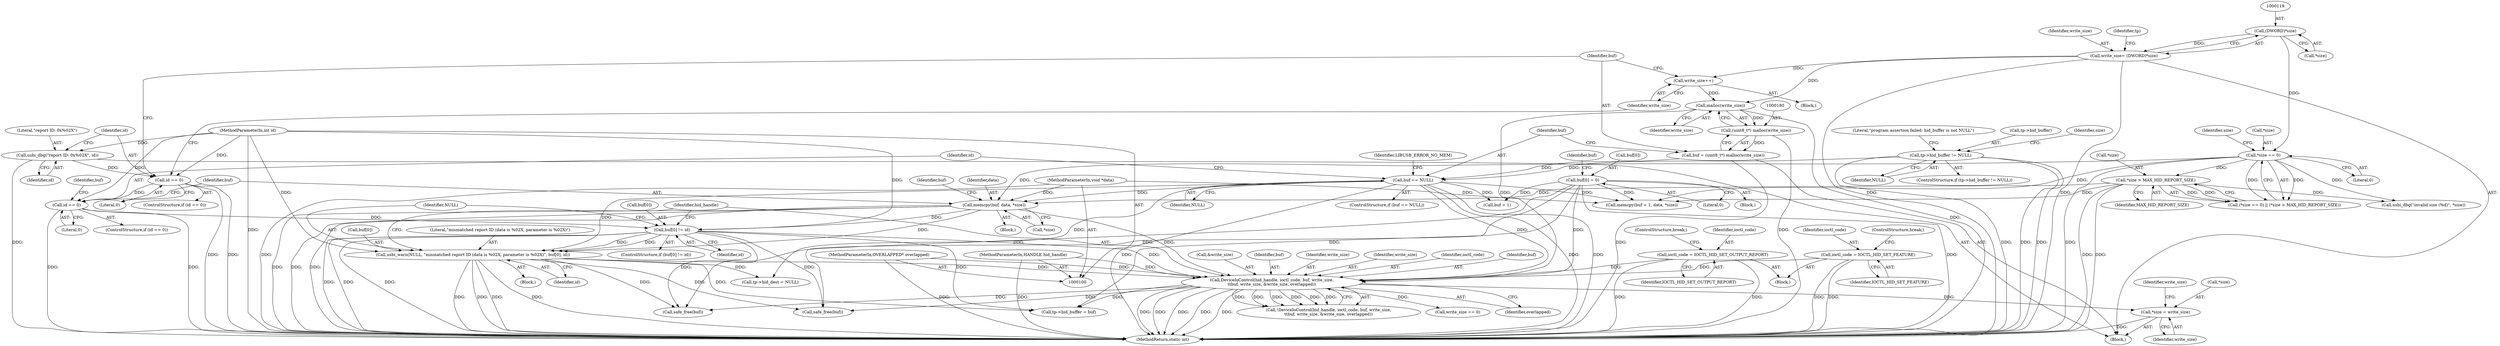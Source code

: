 digraph "1_Chrome_ac149a8d4371c0e01e0934fdd57b09e86f96b5b9_7@API" {
"1000266" [label="(Call,*size = write_size)"];
"1000230" [label="(Call,DeviceIoControl(hid_handle, ioctl_code, buf, write_size,\n\t\tbuf, write_size, &write_size, overlapped))"];
"1000102" [label="(MethodParameterIn,HANDLE hid_handle)"];
"1000157" [label="(Call,ioctl_code = IOCTL_HID_SET_FEATURE)"];
"1000152" [label="(Call,ioctl_code = IOCTL_HID_SET_OUTPUT_REPORT)"];
"1000209" [label="(Call,memcpy(buf, data, *size))"];
"1000184" [label="(Call,buf == NULL)"];
"1000177" [label="(Call,buf = (uint8_t*) malloc(write_size))"];
"1000179" [label="(Call,(uint8_t*) malloc(write_size))"];
"1000181" [label="(Call,malloc(write_size))"];
"1000116" [label="(Call,write_size= (DWORD)*size)"];
"1000118" [label="(Call,(DWORD)*size)"];
"1000175" [label="(Call,write_size++)"];
"1000123" [label="(Call,tp->hid_buffer != NULL)"];
"1000104" [label="(MethodParameterIn,void *data)"];
"1000133" [label="(Call,*size == 0)"];
"1000137" [label="(Call,*size > MAX_HID_REPORT_SIZE)"];
"1000215" [label="(Call,buf[0] != id)"];
"1000191" [label="(Call,id == 0)"];
"1000171" [label="(Call,id == 0)"];
"1000167" [label="(Call,usbi_dbg(\"report ID: 0x%02X\", id))"];
"1000103" [label="(MethodParameterIn,int id)"];
"1000195" [label="(Call,buf[0] = 0)"];
"1000221" [label="(Call,usbi_warn(NULL, \"mismatched report ID (data is %02X, parameter is %02X)\", buf[0], id))"];
"1000107" [label="(MethodParameterIn,OVERLAPPED* overlapped)"];
"1000177" [label="(Call,buf = (uint8_t*) malloc(write_size))"];
"1000215" [label="(Call,buf[0] != id)"];
"1000230" [label="(Call,DeviceIoControl(hid_handle, ioctl_code, buf, write_size,\n\t\tbuf, write_size, &write_size, overlapped))"];
"1000222" [label="(Identifier,NULL)"];
"1000153" [label="(Identifier,ioctl_code)"];
"1000235" [label="(Identifier,buf)"];
"1000236" [label="(Identifier,write_size)"];
"1000116" [label="(Call,write_size= (DWORD)*size)"];
"1000216" [label="(Call,buf[0])"];
"1000171" [label="(Call,id == 0)"];
"1000154" [label="(Identifier,IOCTL_HID_SET_OUTPUT_REPORT)"];
"1000234" [label="(Identifier,write_size)"];
"1000217" [label="(Identifier,buf)"];
"1000172" [label="(Identifier,id)"];
"1000250" [label="(Call,safe_free(buf))"];
"1000232" [label="(Identifier,ioctl_code)"];
"1000193" [label="(Literal,0)"];
"1000281" [label="(MethodReturn,static int)"];
"1000277" [label="(Call,safe_free(buf))"];
"1000219" [label="(Identifier,id)"];
"1000266" [label="(Call,*size = write_size)"];
"1000269" [label="(Identifier,write_size)"];
"1000184" [label="(Call,buf == NULL)"];
"1000142" [label="(Call,usbi_dbg(\"invalid size (%d)\", *size))"];
"1000104" [label="(MethodParameterIn,void *data)"];
"1000118" [label="(Call,(DWORD)*size)"];
"1000199" [label="(Literal,0)"];
"1000135" [label="(Identifier,size)"];
"1000109" [label="(Block,)"];
"1000233" [label="(Identifier,buf)"];
"1000272" [label="(Identifier,write_size)"];
"1000229" [label="(Call,!DeviceIoControl(hid_handle, ioctl_code, buf, write_size,\n\t\tbuf, write_size, &write_size, overlapped))"];
"1000208" [label="(Block,)"];
"1000183" [label="(ControlStructure,if (buf == NULL))"];
"1000271" [label="(Call,write_size == 0)"];
"1000192" [label="(Identifier,id)"];
"1000139" [label="(Identifier,size)"];
"1000173" [label="(Literal,0)"];
"1000102" [label="(MethodParameterIn,HANDLE hid_handle)"];
"1000158" [label="(Identifier,ioctl_code)"];
"1000231" [label="(Identifier,hid_handle)"];
"1000182" [label="(Identifier,write_size)"];
"1000214" [label="(ControlStructure,if (buf[0] != id))"];
"1000130" [label="(Literal,\"program assertion failed: hid_buffer is not NULL\")"];
"1000194" [label="(Block,)"];
"1000211" [label="(Identifier,data)"];
"1000175" [label="(Call,write_size++)"];
"1000174" [label="(Block,)"];
"1000152" [label="(Call,ioctl_code = IOCTL_HID_SET_OUTPUT_REPORT)"];
"1000196" [label="(Call,buf[0])"];
"1000202" [label="(Identifier,buf)"];
"1000185" [label="(Identifier,buf)"];
"1000221" [label="(Call,usbi_warn(NULL, \"mismatched report ID (data is %02X, parameter is %02X)\", buf[0], id))"];
"1000168" [label="(Literal,\"report ID: 0x%02X\")"];
"1000220" [label="(Block,)"];
"1000259" [label="(Call,tp->hid_dest = NULL)"];
"1000159" [label="(Identifier,IOCTL_HID_SET_FEATURE)"];
"1000189" [label="(Identifier,LIBUSB_ERROR_NO_MEM)"];
"1000267" [label="(Call,*size)"];
"1000254" [label="(Call,tp->hid_buffer = buf)"];
"1000237" [label="(Call,&write_size)"];
"1000150" [label="(Block,)"];
"1000190" [label="(ControlStructure,if (id == 0))"];
"1000191" [label="(Call,id == 0)"];
"1000169" [label="(Identifier,id)"];
"1000210" [label="(Identifier,buf)"];
"1000120" [label="(Call,*size)"];
"1000160" [label="(ControlStructure,break;)"];
"1000157" [label="(Call,ioctl_code = IOCTL_HID_SET_FEATURE)"];
"1000224" [label="(Call,buf[0])"];
"1000239" [label="(Identifier,overlapped)"];
"1000195" [label="(Call,buf[0] = 0)"];
"1000107" [label="(MethodParameterIn,OVERLAPPED* overlapped)"];
"1000181" [label="(Call,malloc(write_size))"];
"1000138" [label="(Call,*size)"];
"1000227" [label="(Identifier,id)"];
"1000167" [label="(Call,usbi_dbg(\"report ID: 0x%02X\", id))"];
"1000178" [label="(Identifier,buf)"];
"1000155" [label="(ControlStructure,break;)"];
"1000209" [label="(Call,memcpy(buf, data, *size))"];
"1000133" [label="(Call,*size == 0)"];
"1000186" [label="(Identifier,NULL)"];
"1000132" [label="(Call,(*size == 0) || (*size > MAX_HID_REPORT_SIZE))"];
"1000176" [label="(Identifier,write_size)"];
"1000117" [label="(Identifier,write_size)"];
"1000140" [label="(Identifier,MAX_HID_REPORT_SIZE)"];
"1000137" [label="(Call,*size > MAX_HID_REPORT_SIZE)"];
"1000212" [label="(Call,*size)"];
"1000127" [label="(Identifier,NULL)"];
"1000103" [label="(MethodParameterIn,int id)"];
"1000179" [label="(Call,(uint8_t*) malloc(write_size))"];
"1000201" [label="(Call,buf + 1)"];
"1000223" [label="(Literal,\"mismatched report ID (data is %02X, parameter is %02X)\")"];
"1000125" [label="(Identifier,tp)"];
"1000170" [label="(ControlStructure,if (id == 0))"];
"1000123" [label="(Call,tp->hid_buffer != NULL)"];
"1000136" [label="(Literal,0)"];
"1000197" [label="(Identifier,buf)"];
"1000200" [label="(Call,memcpy(buf + 1, data, *size))"];
"1000124" [label="(Call,tp->hid_buffer)"];
"1000122" [label="(ControlStructure,if (tp->hid_buffer != NULL))"];
"1000134" [label="(Call,*size)"];
"1000266" -> "1000109"  [label="AST: "];
"1000266" -> "1000269"  [label="CFG: "];
"1000267" -> "1000266"  [label="AST: "];
"1000269" -> "1000266"  [label="AST: "];
"1000272" -> "1000266"  [label="CFG: "];
"1000266" -> "1000281"  [label="DDG: "];
"1000230" -> "1000266"  [label="DDG: "];
"1000230" -> "1000229"  [label="AST: "];
"1000230" -> "1000239"  [label="CFG: "];
"1000231" -> "1000230"  [label="AST: "];
"1000232" -> "1000230"  [label="AST: "];
"1000233" -> "1000230"  [label="AST: "];
"1000234" -> "1000230"  [label="AST: "];
"1000235" -> "1000230"  [label="AST: "];
"1000236" -> "1000230"  [label="AST: "];
"1000237" -> "1000230"  [label="AST: "];
"1000239" -> "1000230"  [label="AST: "];
"1000229" -> "1000230"  [label="CFG: "];
"1000230" -> "1000281"  [label="DDG: "];
"1000230" -> "1000281"  [label="DDG: "];
"1000230" -> "1000281"  [label="DDG: "];
"1000230" -> "1000281"  [label="DDG: "];
"1000230" -> "1000281"  [label="DDG: "];
"1000230" -> "1000229"  [label="DDG: "];
"1000230" -> "1000229"  [label="DDG: "];
"1000230" -> "1000229"  [label="DDG: "];
"1000230" -> "1000229"  [label="DDG: "];
"1000230" -> "1000229"  [label="DDG: "];
"1000230" -> "1000229"  [label="DDG: "];
"1000102" -> "1000230"  [label="DDG: "];
"1000157" -> "1000230"  [label="DDG: "];
"1000152" -> "1000230"  [label="DDG: "];
"1000209" -> "1000230"  [label="DDG: "];
"1000215" -> "1000230"  [label="DDG: "];
"1000195" -> "1000230"  [label="DDG: "];
"1000221" -> "1000230"  [label="DDG: "];
"1000184" -> "1000230"  [label="DDG: "];
"1000181" -> "1000230"  [label="DDG: "];
"1000107" -> "1000230"  [label="DDG: "];
"1000230" -> "1000250"  [label="DDG: "];
"1000230" -> "1000254"  [label="DDG: "];
"1000230" -> "1000271"  [label="DDG: "];
"1000230" -> "1000277"  [label="DDG: "];
"1000102" -> "1000100"  [label="AST: "];
"1000102" -> "1000281"  [label="DDG: "];
"1000157" -> "1000150"  [label="AST: "];
"1000157" -> "1000159"  [label="CFG: "];
"1000158" -> "1000157"  [label="AST: "];
"1000159" -> "1000157"  [label="AST: "];
"1000160" -> "1000157"  [label="CFG: "];
"1000157" -> "1000281"  [label="DDG: "];
"1000157" -> "1000281"  [label="DDG: "];
"1000152" -> "1000150"  [label="AST: "];
"1000152" -> "1000154"  [label="CFG: "];
"1000153" -> "1000152"  [label="AST: "];
"1000154" -> "1000152"  [label="AST: "];
"1000155" -> "1000152"  [label="CFG: "];
"1000152" -> "1000281"  [label="DDG: "];
"1000152" -> "1000281"  [label="DDG: "];
"1000209" -> "1000208"  [label="AST: "];
"1000209" -> "1000212"  [label="CFG: "];
"1000210" -> "1000209"  [label="AST: "];
"1000211" -> "1000209"  [label="AST: "];
"1000212" -> "1000209"  [label="AST: "];
"1000217" -> "1000209"  [label="CFG: "];
"1000209" -> "1000281"  [label="DDG: "];
"1000209" -> "1000281"  [label="DDG: "];
"1000209" -> "1000281"  [label="DDG: "];
"1000184" -> "1000209"  [label="DDG: "];
"1000104" -> "1000209"  [label="DDG: "];
"1000133" -> "1000209"  [label="DDG: "];
"1000137" -> "1000209"  [label="DDG: "];
"1000209" -> "1000215"  [label="DDG: "];
"1000209" -> "1000221"  [label="DDG: "];
"1000184" -> "1000183"  [label="AST: "];
"1000184" -> "1000186"  [label="CFG: "];
"1000185" -> "1000184"  [label="AST: "];
"1000186" -> "1000184"  [label="AST: "];
"1000189" -> "1000184"  [label="CFG: "];
"1000192" -> "1000184"  [label="CFG: "];
"1000184" -> "1000281"  [label="DDG: "];
"1000184" -> "1000281"  [label="DDG: "];
"1000184" -> "1000281"  [label="DDG: "];
"1000177" -> "1000184"  [label="DDG: "];
"1000123" -> "1000184"  [label="DDG: "];
"1000184" -> "1000200"  [label="DDG: "];
"1000184" -> "1000201"  [label="DDG: "];
"1000184" -> "1000221"  [label="DDG: "];
"1000184" -> "1000259"  [label="DDG: "];
"1000177" -> "1000109"  [label="AST: "];
"1000177" -> "1000179"  [label="CFG: "];
"1000178" -> "1000177"  [label="AST: "];
"1000179" -> "1000177"  [label="AST: "];
"1000185" -> "1000177"  [label="CFG: "];
"1000177" -> "1000281"  [label="DDG: "];
"1000179" -> "1000177"  [label="DDG: "];
"1000179" -> "1000181"  [label="CFG: "];
"1000180" -> "1000179"  [label="AST: "];
"1000181" -> "1000179"  [label="AST: "];
"1000179" -> "1000281"  [label="DDG: "];
"1000181" -> "1000179"  [label="DDG: "];
"1000181" -> "1000182"  [label="CFG: "];
"1000182" -> "1000181"  [label="AST: "];
"1000181" -> "1000281"  [label="DDG: "];
"1000116" -> "1000181"  [label="DDG: "];
"1000175" -> "1000181"  [label="DDG: "];
"1000116" -> "1000109"  [label="AST: "];
"1000116" -> "1000118"  [label="CFG: "];
"1000117" -> "1000116"  [label="AST: "];
"1000118" -> "1000116"  [label="AST: "];
"1000125" -> "1000116"  [label="CFG: "];
"1000116" -> "1000281"  [label="DDG: "];
"1000116" -> "1000281"  [label="DDG: "];
"1000118" -> "1000116"  [label="DDG: "];
"1000116" -> "1000175"  [label="DDG: "];
"1000118" -> "1000120"  [label="CFG: "];
"1000119" -> "1000118"  [label="AST: "];
"1000120" -> "1000118"  [label="AST: "];
"1000118" -> "1000133"  [label="DDG: "];
"1000175" -> "1000174"  [label="AST: "];
"1000175" -> "1000176"  [label="CFG: "];
"1000176" -> "1000175"  [label="AST: "];
"1000178" -> "1000175"  [label="CFG: "];
"1000123" -> "1000122"  [label="AST: "];
"1000123" -> "1000127"  [label="CFG: "];
"1000124" -> "1000123"  [label="AST: "];
"1000127" -> "1000123"  [label="AST: "];
"1000130" -> "1000123"  [label="CFG: "];
"1000135" -> "1000123"  [label="CFG: "];
"1000123" -> "1000281"  [label="DDG: "];
"1000123" -> "1000281"  [label="DDG: "];
"1000123" -> "1000281"  [label="DDG: "];
"1000104" -> "1000100"  [label="AST: "];
"1000104" -> "1000281"  [label="DDG: "];
"1000104" -> "1000200"  [label="DDG: "];
"1000133" -> "1000132"  [label="AST: "];
"1000133" -> "1000136"  [label="CFG: "];
"1000134" -> "1000133"  [label="AST: "];
"1000136" -> "1000133"  [label="AST: "];
"1000139" -> "1000133"  [label="CFG: "];
"1000132" -> "1000133"  [label="CFG: "];
"1000133" -> "1000281"  [label="DDG: "];
"1000133" -> "1000132"  [label="DDG: "];
"1000133" -> "1000132"  [label="DDG: "];
"1000133" -> "1000137"  [label="DDG: "];
"1000133" -> "1000142"  [label="DDG: "];
"1000133" -> "1000200"  [label="DDG: "];
"1000137" -> "1000132"  [label="AST: "];
"1000137" -> "1000140"  [label="CFG: "];
"1000138" -> "1000137"  [label="AST: "];
"1000140" -> "1000137"  [label="AST: "];
"1000132" -> "1000137"  [label="CFG: "];
"1000137" -> "1000281"  [label="DDG: "];
"1000137" -> "1000281"  [label="DDG: "];
"1000137" -> "1000132"  [label="DDG: "];
"1000137" -> "1000132"  [label="DDG: "];
"1000137" -> "1000142"  [label="DDG: "];
"1000137" -> "1000200"  [label="DDG: "];
"1000215" -> "1000214"  [label="AST: "];
"1000215" -> "1000219"  [label="CFG: "];
"1000216" -> "1000215"  [label="AST: "];
"1000219" -> "1000215"  [label="AST: "];
"1000222" -> "1000215"  [label="CFG: "];
"1000231" -> "1000215"  [label="CFG: "];
"1000215" -> "1000281"  [label="DDG: "];
"1000215" -> "1000281"  [label="DDG: "];
"1000215" -> "1000281"  [label="DDG: "];
"1000191" -> "1000215"  [label="DDG: "];
"1000103" -> "1000215"  [label="DDG: "];
"1000215" -> "1000221"  [label="DDG: "];
"1000215" -> "1000221"  [label="DDG: "];
"1000215" -> "1000250"  [label="DDG: "];
"1000215" -> "1000254"  [label="DDG: "];
"1000215" -> "1000277"  [label="DDG: "];
"1000191" -> "1000190"  [label="AST: "];
"1000191" -> "1000193"  [label="CFG: "];
"1000192" -> "1000191"  [label="AST: "];
"1000193" -> "1000191"  [label="AST: "];
"1000197" -> "1000191"  [label="CFG: "];
"1000210" -> "1000191"  [label="CFG: "];
"1000191" -> "1000281"  [label="DDG: "];
"1000191" -> "1000281"  [label="DDG: "];
"1000171" -> "1000191"  [label="DDG: "];
"1000103" -> "1000191"  [label="DDG: "];
"1000171" -> "1000170"  [label="AST: "];
"1000171" -> "1000173"  [label="CFG: "];
"1000172" -> "1000171"  [label="AST: "];
"1000173" -> "1000171"  [label="AST: "];
"1000176" -> "1000171"  [label="CFG: "];
"1000178" -> "1000171"  [label="CFG: "];
"1000171" -> "1000281"  [label="DDG: "];
"1000171" -> "1000281"  [label="DDG: "];
"1000167" -> "1000171"  [label="DDG: "];
"1000103" -> "1000171"  [label="DDG: "];
"1000167" -> "1000109"  [label="AST: "];
"1000167" -> "1000169"  [label="CFG: "];
"1000168" -> "1000167"  [label="AST: "];
"1000169" -> "1000167"  [label="AST: "];
"1000172" -> "1000167"  [label="CFG: "];
"1000167" -> "1000281"  [label="DDG: "];
"1000103" -> "1000167"  [label="DDG: "];
"1000103" -> "1000100"  [label="AST: "];
"1000103" -> "1000281"  [label="DDG: "];
"1000103" -> "1000221"  [label="DDG: "];
"1000195" -> "1000194"  [label="AST: "];
"1000195" -> "1000199"  [label="CFG: "];
"1000196" -> "1000195"  [label="AST: "];
"1000199" -> "1000195"  [label="AST: "];
"1000202" -> "1000195"  [label="CFG: "];
"1000195" -> "1000281"  [label="DDG: "];
"1000195" -> "1000200"  [label="DDG: "];
"1000195" -> "1000201"  [label="DDG: "];
"1000195" -> "1000250"  [label="DDG: "];
"1000195" -> "1000254"  [label="DDG: "];
"1000195" -> "1000277"  [label="DDG: "];
"1000221" -> "1000220"  [label="AST: "];
"1000221" -> "1000227"  [label="CFG: "];
"1000222" -> "1000221"  [label="AST: "];
"1000223" -> "1000221"  [label="AST: "];
"1000224" -> "1000221"  [label="AST: "];
"1000227" -> "1000221"  [label="AST: "];
"1000231" -> "1000221"  [label="CFG: "];
"1000221" -> "1000281"  [label="DDG: "];
"1000221" -> "1000281"  [label="DDG: "];
"1000221" -> "1000281"  [label="DDG: "];
"1000221" -> "1000281"  [label="DDG: "];
"1000221" -> "1000250"  [label="DDG: "];
"1000221" -> "1000254"  [label="DDG: "];
"1000221" -> "1000259"  [label="DDG: "];
"1000221" -> "1000277"  [label="DDG: "];
"1000107" -> "1000100"  [label="AST: "];
"1000107" -> "1000281"  [label="DDG: "];
}

